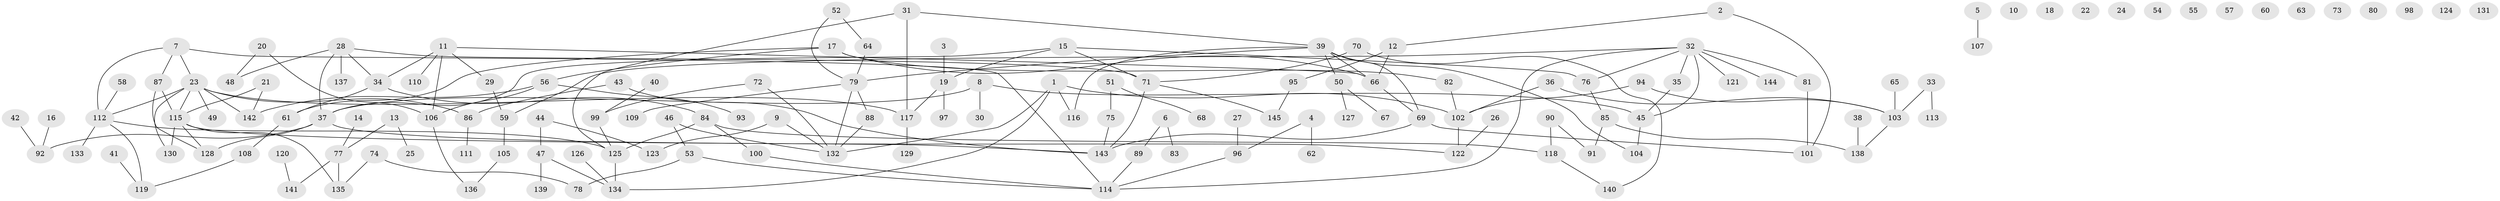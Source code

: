 // coarse degree distribution, {4: 0.07, 2: 0.23, 1: 0.26, 0: 0.15, 8: 0.03, 3: 0.11, 7: 0.03, 6: 0.04, 5: 0.08}
// Generated by graph-tools (version 1.1) at 2025/41/03/06/25 10:41:22]
// undirected, 145 vertices, 172 edges
graph export_dot {
graph [start="1"]
  node [color=gray90,style=filled];
  1;
  2;
  3;
  4;
  5;
  6;
  7;
  8;
  9;
  10;
  11;
  12;
  13;
  14;
  15;
  16;
  17;
  18;
  19;
  20;
  21;
  22;
  23;
  24;
  25;
  26;
  27;
  28;
  29;
  30;
  31;
  32;
  33;
  34;
  35;
  36;
  37;
  38;
  39;
  40;
  41;
  42;
  43;
  44;
  45;
  46;
  47;
  48;
  49;
  50;
  51;
  52;
  53;
  54;
  55;
  56;
  57;
  58;
  59;
  60;
  61;
  62;
  63;
  64;
  65;
  66;
  67;
  68;
  69;
  70;
  71;
  72;
  73;
  74;
  75;
  76;
  77;
  78;
  79;
  80;
  81;
  82;
  83;
  84;
  85;
  86;
  87;
  88;
  89;
  90;
  91;
  92;
  93;
  94;
  95;
  96;
  97;
  98;
  99;
  100;
  101;
  102;
  103;
  104;
  105;
  106;
  107;
  108;
  109;
  110;
  111;
  112;
  113;
  114;
  115;
  116;
  117;
  118;
  119;
  120;
  121;
  122;
  123;
  124;
  125;
  126;
  127;
  128;
  129;
  130;
  131;
  132;
  133;
  134;
  135;
  136;
  137;
  138;
  139;
  140;
  141;
  142;
  143;
  144;
  145;
  1 -- 102;
  1 -- 116;
  1 -- 132;
  1 -- 134;
  2 -- 12;
  2 -- 101;
  3 -- 19;
  4 -- 62;
  4 -- 96;
  5 -- 107;
  6 -- 83;
  6 -- 89;
  7 -- 23;
  7 -- 87;
  7 -- 112;
  7 -- 114;
  8 -- 30;
  8 -- 37;
  8 -- 45;
  9 -- 123;
  9 -- 132;
  11 -- 29;
  11 -- 34;
  11 -- 66;
  11 -- 106;
  11 -- 110;
  12 -- 66;
  12 -- 95;
  13 -- 25;
  13 -- 77;
  14 -- 77;
  15 -- 19;
  15 -- 37;
  15 -- 71;
  15 -- 76;
  16 -- 92;
  17 -- 56;
  17 -- 61;
  17 -- 66;
  17 -- 82;
  19 -- 97;
  19 -- 117;
  20 -- 48;
  20 -- 106;
  21 -- 115;
  21 -- 142;
  23 -- 49;
  23 -- 86;
  23 -- 112;
  23 -- 115;
  23 -- 117;
  23 -- 130;
  23 -- 142;
  26 -- 122;
  27 -- 96;
  28 -- 34;
  28 -- 37;
  28 -- 48;
  28 -- 71;
  28 -- 137;
  29 -- 59;
  31 -- 39;
  31 -- 117;
  31 -- 125;
  32 -- 35;
  32 -- 45;
  32 -- 59;
  32 -- 76;
  32 -- 81;
  32 -- 114;
  32 -- 121;
  32 -- 144;
  33 -- 103;
  33 -- 113;
  34 -- 61;
  34 -- 84;
  35 -- 45;
  36 -- 102;
  36 -- 103;
  37 -- 92;
  37 -- 122;
  37 -- 128;
  38 -- 138;
  39 -- 50;
  39 -- 66;
  39 -- 69;
  39 -- 79;
  39 -- 104;
  39 -- 116;
  40 -- 99;
  41 -- 119;
  42 -- 92;
  43 -- 86;
  43 -- 143;
  44 -- 47;
  44 -- 123;
  45 -- 104;
  46 -- 53;
  46 -- 132;
  47 -- 134;
  47 -- 139;
  50 -- 67;
  50 -- 127;
  51 -- 68;
  51 -- 75;
  52 -- 64;
  52 -- 79;
  53 -- 78;
  53 -- 114;
  56 -- 93;
  56 -- 106;
  56 -- 142;
  58 -- 112;
  59 -- 105;
  61 -- 108;
  64 -- 79;
  65 -- 103;
  66 -- 69;
  69 -- 101;
  69 -- 143;
  70 -- 71;
  70 -- 140;
  71 -- 143;
  71 -- 145;
  72 -- 99;
  72 -- 132;
  74 -- 78;
  74 -- 135;
  75 -- 143;
  76 -- 85;
  77 -- 135;
  77 -- 141;
  79 -- 88;
  79 -- 109;
  79 -- 132;
  81 -- 101;
  82 -- 102;
  84 -- 100;
  84 -- 118;
  84 -- 125;
  85 -- 91;
  85 -- 138;
  86 -- 111;
  87 -- 115;
  87 -- 128;
  88 -- 132;
  89 -- 114;
  90 -- 91;
  90 -- 118;
  94 -- 102;
  94 -- 103;
  95 -- 145;
  96 -- 114;
  99 -- 125;
  100 -- 114;
  102 -- 122;
  103 -- 138;
  105 -- 136;
  106 -- 136;
  108 -- 119;
  112 -- 119;
  112 -- 125;
  112 -- 133;
  115 -- 128;
  115 -- 130;
  115 -- 135;
  115 -- 143;
  117 -- 129;
  118 -- 140;
  120 -- 141;
  125 -- 134;
  126 -- 134;
}
